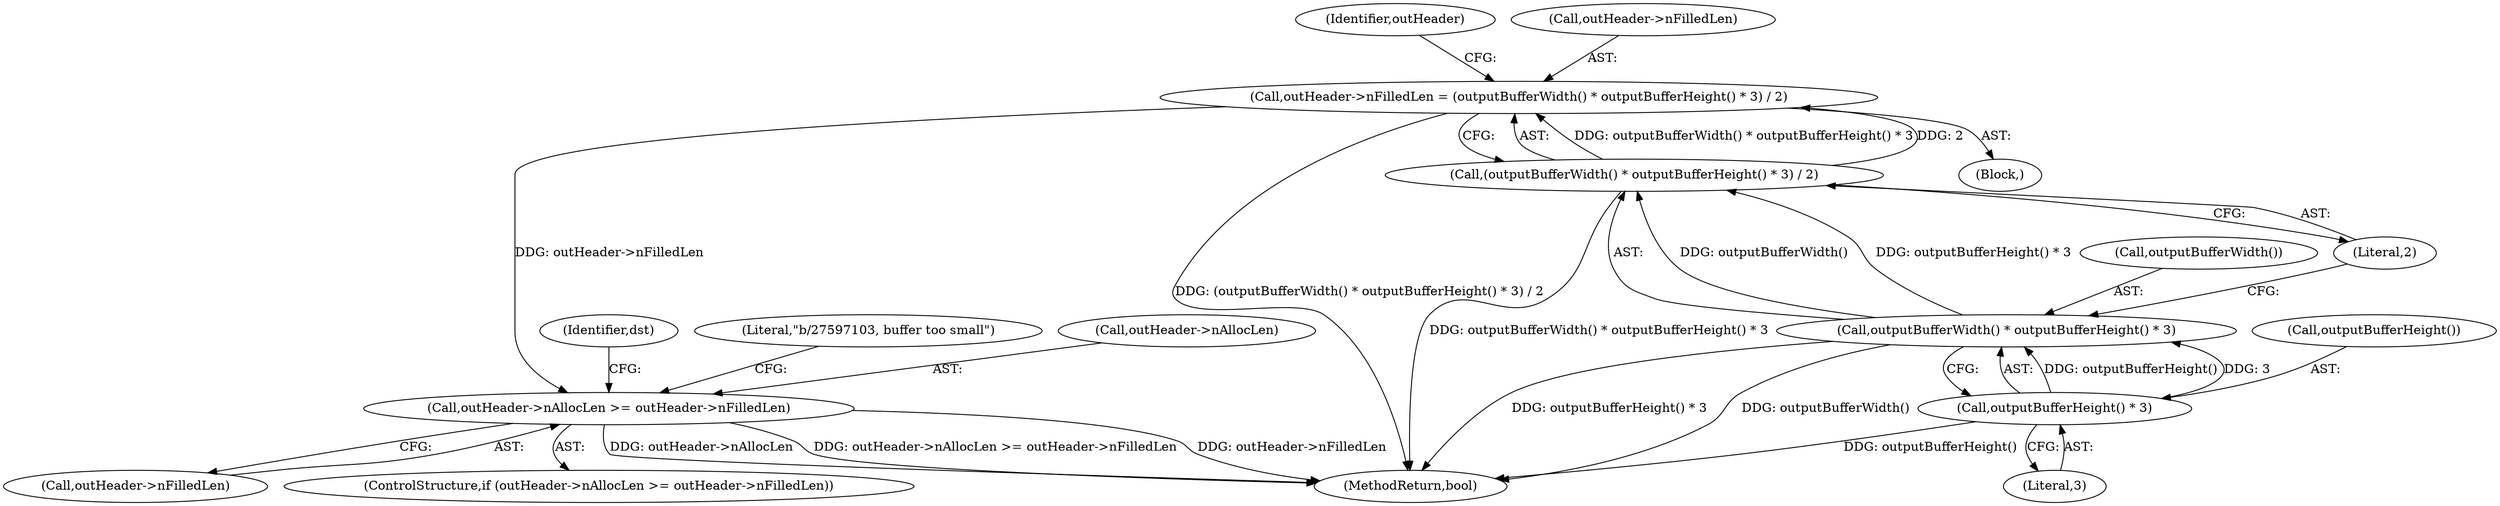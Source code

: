 digraph "1_Android_630ed150f7201ddadb00b8b8ce0c55c4cc6e8742@pointer" {
"1000257" [label="(Call,outHeader->nAllocLen >= outHeader->nFilledLen)"];
"1000235" [label="(Call,outHeader->nFilledLen = (outputBufferWidth() * outputBufferHeight() * 3) / 2)"];
"1000239" [label="(Call,(outputBufferWidth() * outputBufferHeight() * 3) / 2)"];
"1000240" [label="(Call,outputBufferWidth() * outputBufferHeight() * 3)"];
"1000242" [label="(Call,outputBufferHeight() * 3)"];
"1000248" [label="(Identifier,outHeader)"];
"1000242" [label="(Call,outputBufferHeight() * 3)"];
"1000261" [label="(Call,outHeader->nFilledLen)"];
"1000243" [label="(Call,outputBufferHeight())"];
"1000267" [label="(Identifier,dst)"];
"1000239" [label="(Call,(outputBufferWidth() * outputBufferHeight() * 3) / 2)"];
"1000235" [label="(Call,outHeader->nFilledLen = (outputBufferWidth() * outputBufferHeight() * 3) / 2)"];
"1000241" [label="(Call,outputBufferWidth())"];
"1000240" [label="(Call,outputBufferWidth() * outputBufferHeight() * 3)"];
"1000236" [label="(Call,outHeader->nFilledLen)"];
"1000244" [label="(Literal,3)"];
"1000256" [label="(ControlStructure,if (outHeader->nAllocLen >= outHeader->nFilledLen))"];
"1000411" [label="(MethodReturn,bool)"];
"1000336" [label="(Literal,\"b/27597103, buffer too small\")"];
"1000169" [label="(Block,)"];
"1000257" [label="(Call,outHeader->nAllocLen >= outHeader->nFilledLen)"];
"1000258" [label="(Call,outHeader->nAllocLen)"];
"1000245" [label="(Literal,2)"];
"1000257" -> "1000256"  [label="AST: "];
"1000257" -> "1000261"  [label="CFG: "];
"1000258" -> "1000257"  [label="AST: "];
"1000261" -> "1000257"  [label="AST: "];
"1000267" -> "1000257"  [label="CFG: "];
"1000336" -> "1000257"  [label="CFG: "];
"1000257" -> "1000411"  [label="DDG: outHeader->nAllocLen"];
"1000257" -> "1000411"  [label="DDG: outHeader->nAllocLen >= outHeader->nFilledLen"];
"1000257" -> "1000411"  [label="DDG: outHeader->nFilledLen"];
"1000235" -> "1000257"  [label="DDG: outHeader->nFilledLen"];
"1000235" -> "1000169"  [label="AST: "];
"1000235" -> "1000239"  [label="CFG: "];
"1000236" -> "1000235"  [label="AST: "];
"1000239" -> "1000235"  [label="AST: "];
"1000248" -> "1000235"  [label="CFG: "];
"1000235" -> "1000411"  [label="DDG: (outputBufferWidth() * outputBufferHeight() * 3) / 2"];
"1000239" -> "1000235"  [label="DDG: outputBufferWidth() * outputBufferHeight() * 3"];
"1000239" -> "1000235"  [label="DDG: 2"];
"1000239" -> "1000245"  [label="CFG: "];
"1000240" -> "1000239"  [label="AST: "];
"1000245" -> "1000239"  [label="AST: "];
"1000239" -> "1000411"  [label="DDG: outputBufferWidth() * outputBufferHeight() * 3"];
"1000240" -> "1000239"  [label="DDG: outputBufferWidth()"];
"1000240" -> "1000239"  [label="DDG: outputBufferHeight() * 3"];
"1000240" -> "1000242"  [label="CFG: "];
"1000241" -> "1000240"  [label="AST: "];
"1000242" -> "1000240"  [label="AST: "];
"1000245" -> "1000240"  [label="CFG: "];
"1000240" -> "1000411"  [label="DDG: outputBufferHeight() * 3"];
"1000240" -> "1000411"  [label="DDG: outputBufferWidth()"];
"1000242" -> "1000240"  [label="DDG: outputBufferHeight()"];
"1000242" -> "1000240"  [label="DDG: 3"];
"1000242" -> "1000244"  [label="CFG: "];
"1000243" -> "1000242"  [label="AST: "];
"1000244" -> "1000242"  [label="AST: "];
"1000242" -> "1000411"  [label="DDG: outputBufferHeight()"];
}
